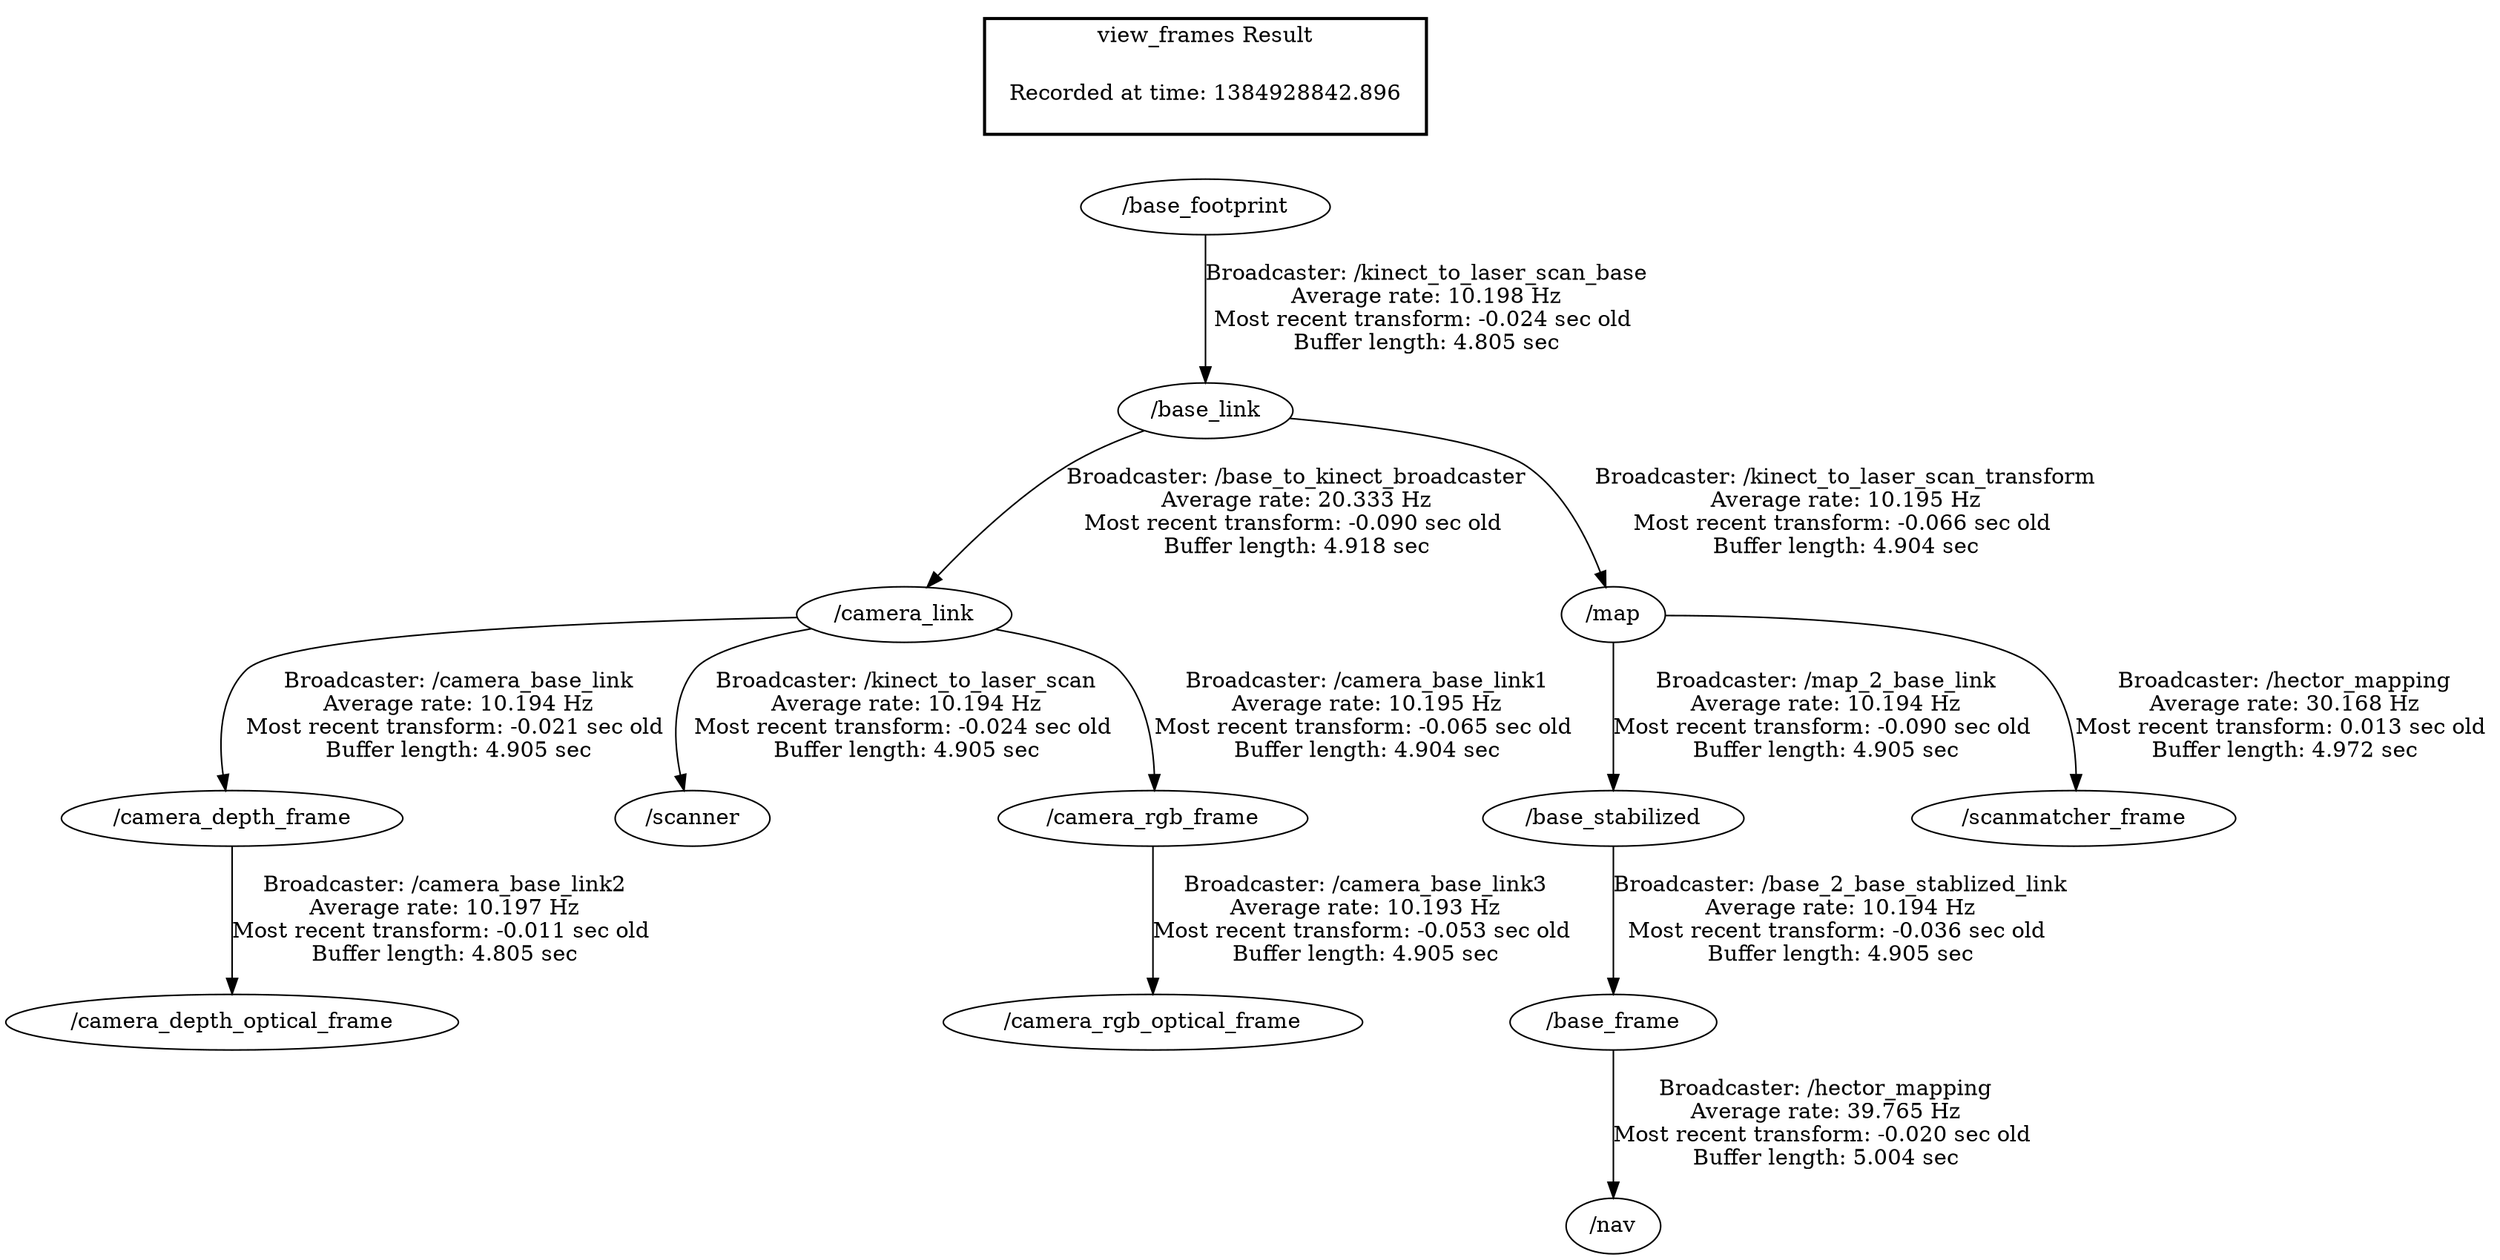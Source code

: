 digraph G {
"/camera_link" -> "/camera_depth_frame"[label="Broadcaster: /camera_base_link\nAverage rate: 10.194 Hz\nMost recent transform: -0.021 sec old \nBuffer length: 4.905 sec\n"];
"/base_link" -> "/camera_link"[label="Broadcaster: /base_to_kinect_broadcaster\nAverage rate: 20.333 Hz\nMost recent transform: -0.090 sec old \nBuffer length: 4.918 sec\n"];
"/camera_link" -> "/scanner"[label="Broadcaster: /kinect_to_laser_scan\nAverage rate: 10.194 Hz\nMost recent transform: -0.024 sec old \nBuffer length: 4.905 sec\n"];
"/base_stabilized" -> "/base_frame"[label="Broadcaster: /base_2_base_stablized_link\nAverage rate: 10.194 Hz\nMost recent transform: -0.036 sec old \nBuffer length: 4.905 sec\n"];
"/map" -> "/base_stabilized"[label="Broadcaster: /map_2_base_link\nAverage rate: 10.194 Hz\nMost recent transform: -0.090 sec old \nBuffer length: 4.905 sec\n"];
"/base_frame" -> "/nav"[label="Broadcaster: /hector_mapping\nAverage rate: 39.765 Hz\nMost recent transform: -0.020 sec old \nBuffer length: 5.004 sec\n"];
"/base_link" -> "/map"[label="Broadcaster: /kinect_to_laser_scan_transform\nAverage rate: 10.195 Hz\nMost recent transform: -0.066 sec old \nBuffer length: 4.904 sec\n"];
"/map" -> "/scanmatcher_frame"[label="Broadcaster: /hector_mapping\nAverage rate: 30.168 Hz\nMost recent transform: 0.013 sec old \nBuffer length: 4.972 sec\n"];
"/camera_rgb_frame" -> "/camera_rgb_optical_frame"[label="Broadcaster: /camera_base_link3\nAverage rate: 10.193 Hz\nMost recent transform: -0.053 sec old \nBuffer length: 4.905 sec\n"];
"/camera_link" -> "/camera_rgb_frame"[label="Broadcaster: /camera_base_link1\nAverage rate: 10.195 Hz\nMost recent transform: -0.065 sec old \nBuffer length: 4.904 sec\n"];
"/base_footprint" -> "/base_link"[label="Broadcaster: /kinect_to_laser_scan_base\nAverage rate: 10.198 Hz\nMost recent transform: -0.024 sec old \nBuffer length: 4.805 sec\n"];
"/camera_depth_frame" -> "/camera_depth_optical_frame"[label="Broadcaster: /camera_base_link2\nAverage rate: 10.197 Hz\nMost recent transform: -0.011 sec old \nBuffer length: 4.805 sec\n"];
edge [style=invis];
 subgraph cluster_legend { style=bold; color=black; label ="view_frames Result";
"Recorded at time: 1384928842.896"[ shape=plaintext ] ;
 }->"/base_footprint";
}